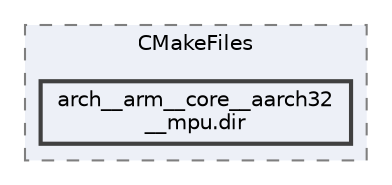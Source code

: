 digraph "build/zephyr/arch/arch/arm/core/aarch32/mpu/CMakeFiles/arch__arm__core__aarch32__mpu.dir"
{
 // LATEX_PDF_SIZE
  bgcolor="transparent";
  edge [fontname=Helvetica,fontsize=10,labelfontname=Helvetica,labelfontsize=10];
  node [fontname=Helvetica,fontsize=10,shape=box,height=0.2,width=0.4];
  compound=true
  subgraph clusterdir_665da16e528fbe67d7619273acabdafb {
    graph [ bgcolor="#edf0f7", pencolor="grey50", label="CMakeFiles", fontname=Helvetica,fontsize=10 style="filled,dashed", URL="dir_665da16e528fbe67d7619273acabdafb.html",tooltip=""]
  dir_421ed6d1382ebfd5dee94c894b6a436e [label="arch__arm__core__aarch32\l__mpu.dir", fillcolor="#edf0f7", color="grey25", style="filled,bold", URL="dir_421ed6d1382ebfd5dee94c894b6a436e.html",tooltip=""];
  }
}
